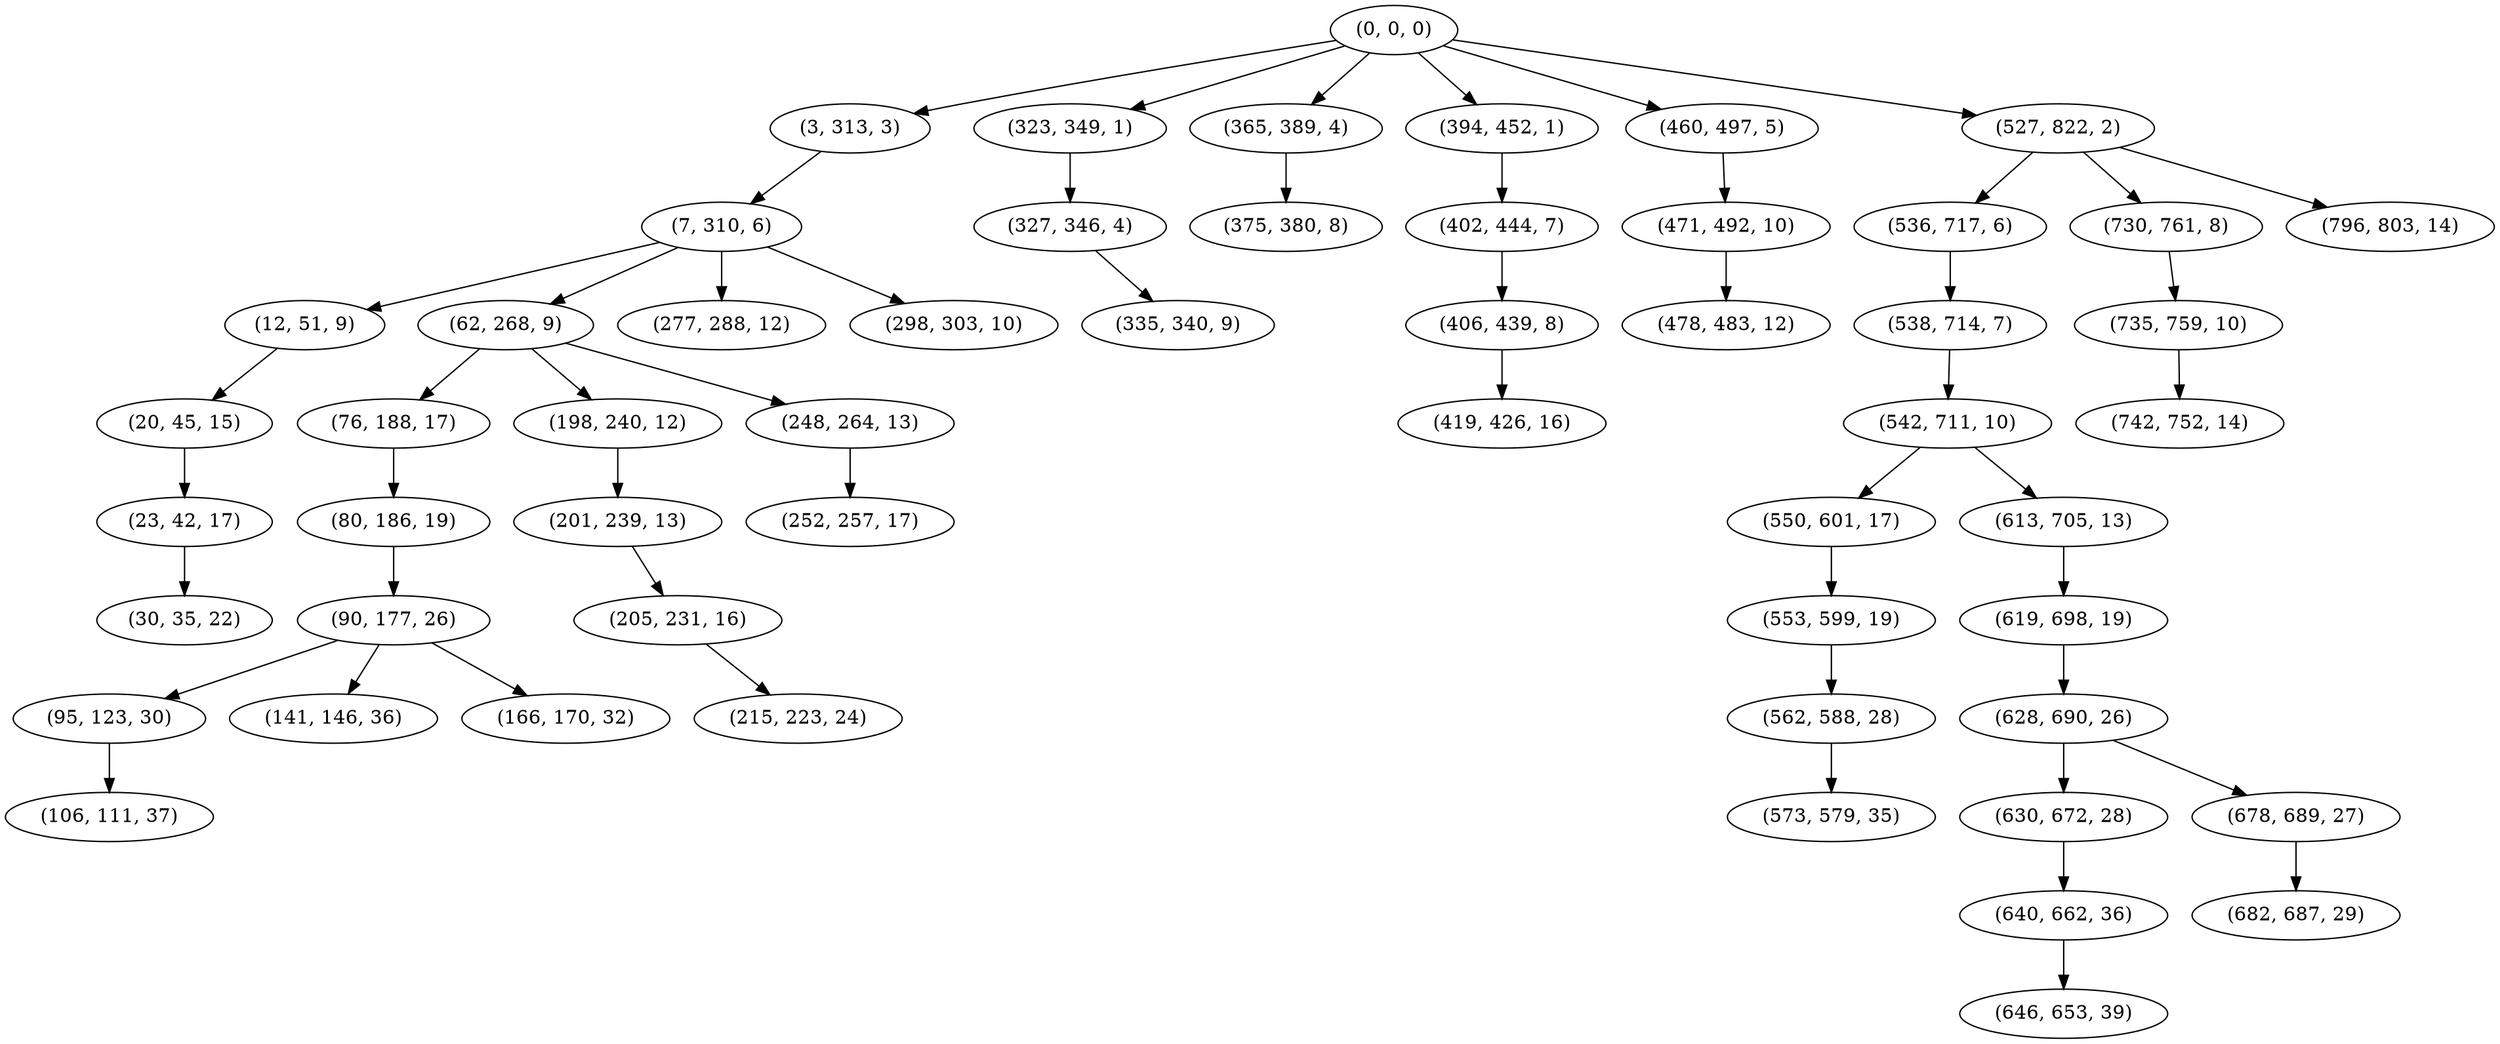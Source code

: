 digraph tree {
    "(0, 0, 0)";
    "(3, 313, 3)";
    "(7, 310, 6)";
    "(12, 51, 9)";
    "(20, 45, 15)";
    "(23, 42, 17)";
    "(30, 35, 22)";
    "(62, 268, 9)";
    "(76, 188, 17)";
    "(80, 186, 19)";
    "(90, 177, 26)";
    "(95, 123, 30)";
    "(106, 111, 37)";
    "(141, 146, 36)";
    "(166, 170, 32)";
    "(198, 240, 12)";
    "(201, 239, 13)";
    "(205, 231, 16)";
    "(215, 223, 24)";
    "(248, 264, 13)";
    "(252, 257, 17)";
    "(277, 288, 12)";
    "(298, 303, 10)";
    "(323, 349, 1)";
    "(327, 346, 4)";
    "(335, 340, 9)";
    "(365, 389, 4)";
    "(375, 380, 8)";
    "(394, 452, 1)";
    "(402, 444, 7)";
    "(406, 439, 8)";
    "(419, 426, 16)";
    "(460, 497, 5)";
    "(471, 492, 10)";
    "(478, 483, 12)";
    "(527, 822, 2)";
    "(536, 717, 6)";
    "(538, 714, 7)";
    "(542, 711, 10)";
    "(550, 601, 17)";
    "(553, 599, 19)";
    "(562, 588, 28)";
    "(573, 579, 35)";
    "(613, 705, 13)";
    "(619, 698, 19)";
    "(628, 690, 26)";
    "(630, 672, 28)";
    "(640, 662, 36)";
    "(646, 653, 39)";
    "(678, 689, 27)";
    "(682, 687, 29)";
    "(730, 761, 8)";
    "(735, 759, 10)";
    "(742, 752, 14)";
    "(796, 803, 14)";
    "(0, 0, 0)" -> "(3, 313, 3)";
    "(0, 0, 0)" -> "(323, 349, 1)";
    "(0, 0, 0)" -> "(365, 389, 4)";
    "(0, 0, 0)" -> "(394, 452, 1)";
    "(0, 0, 0)" -> "(460, 497, 5)";
    "(0, 0, 0)" -> "(527, 822, 2)";
    "(3, 313, 3)" -> "(7, 310, 6)";
    "(7, 310, 6)" -> "(12, 51, 9)";
    "(7, 310, 6)" -> "(62, 268, 9)";
    "(7, 310, 6)" -> "(277, 288, 12)";
    "(7, 310, 6)" -> "(298, 303, 10)";
    "(12, 51, 9)" -> "(20, 45, 15)";
    "(20, 45, 15)" -> "(23, 42, 17)";
    "(23, 42, 17)" -> "(30, 35, 22)";
    "(62, 268, 9)" -> "(76, 188, 17)";
    "(62, 268, 9)" -> "(198, 240, 12)";
    "(62, 268, 9)" -> "(248, 264, 13)";
    "(76, 188, 17)" -> "(80, 186, 19)";
    "(80, 186, 19)" -> "(90, 177, 26)";
    "(90, 177, 26)" -> "(95, 123, 30)";
    "(90, 177, 26)" -> "(141, 146, 36)";
    "(90, 177, 26)" -> "(166, 170, 32)";
    "(95, 123, 30)" -> "(106, 111, 37)";
    "(198, 240, 12)" -> "(201, 239, 13)";
    "(201, 239, 13)" -> "(205, 231, 16)";
    "(205, 231, 16)" -> "(215, 223, 24)";
    "(248, 264, 13)" -> "(252, 257, 17)";
    "(323, 349, 1)" -> "(327, 346, 4)";
    "(327, 346, 4)" -> "(335, 340, 9)";
    "(365, 389, 4)" -> "(375, 380, 8)";
    "(394, 452, 1)" -> "(402, 444, 7)";
    "(402, 444, 7)" -> "(406, 439, 8)";
    "(406, 439, 8)" -> "(419, 426, 16)";
    "(460, 497, 5)" -> "(471, 492, 10)";
    "(471, 492, 10)" -> "(478, 483, 12)";
    "(527, 822, 2)" -> "(536, 717, 6)";
    "(527, 822, 2)" -> "(730, 761, 8)";
    "(527, 822, 2)" -> "(796, 803, 14)";
    "(536, 717, 6)" -> "(538, 714, 7)";
    "(538, 714, 7)" -> "(542, 711, 10)";
    "(542, 711, 10)" -> "(550, 601, 17)";
    "(542, 711, 10)" -> "(613, 705, 13)";
    "(550, 601, 17)" -> "(553, 599, 19)";
    "(553, 599, 19)" -> "(562, 588, 28)";
    "(562, 588, 28)" -> "(573, 579, 35)";
    "(613, 705, 13)" -> "(619, 698, 19)";
    "(619, 698, 19)" -> "(628, 690, 26)";
    "(628, 690, 26)" -> "(630, 672, 28)";
    "(628, 690, 26)" -> "(678, 689, 27)";
    "(630, 672, 28)" -> "(640, 662, 36)";
    "(640, 662, 36)" -> "(646, 653, 39)";
    "(678, 689, 27)" -> "(682, 687, 29)";
    "(730, 761, 8)" -> "(735, 759, 10)";
    "(735, 759, 10)" -> "(742, 752, 14)";
}
